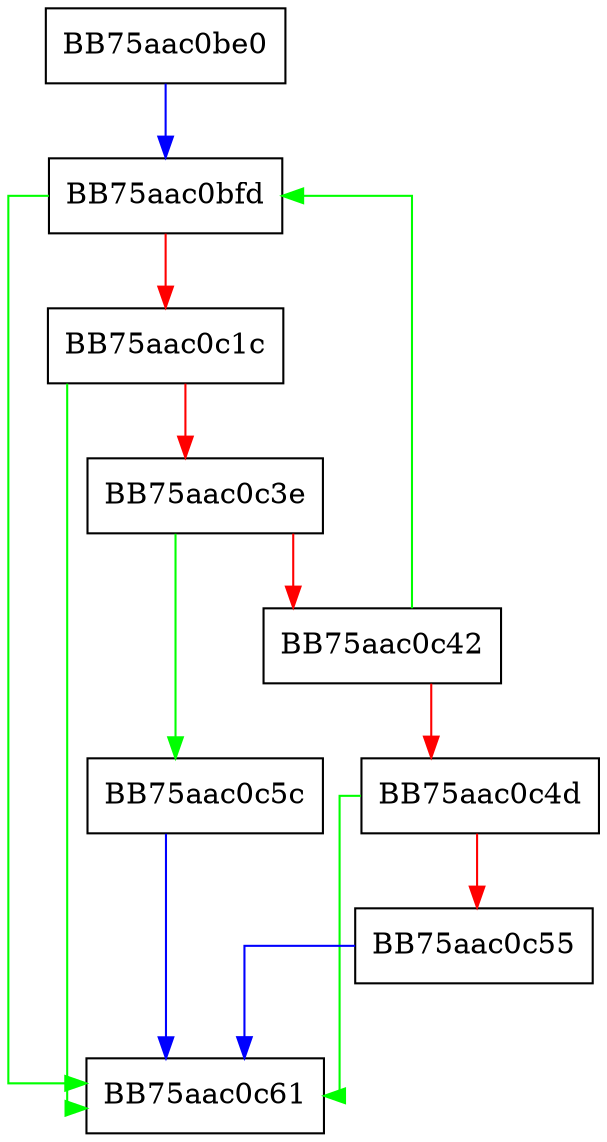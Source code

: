 digraph GetVarNumberFirstBitIsStop {
  node [shape="box"];
  graph [splines=ortho];
  BB75aac0be0 -> BB75aac0bfd [color="blue"];
  BB75aac0bfd -> BB75aac0c61 [color="green"];
  BB75aac0bfd -> BB75aac0c1c [color="red"];
  BB75aac0c1c -> BB75aac0c61 [color="green"];
  BB75aac0c1c -> BB75aac0c3e [color="red"];
  BB75aac0c3e -> BB75aac0c5c [color="green"];
  BB75aac0c3e -> BB75aac0c42 [color="red"];
  BB75aac0c42 -> BB75aac0bfd [color="green"];
  BB75aac0c42 -> BB75aac0c4d [color="red"];
  BB75aac0c4d -> BB75aac0c61 [color="green"];
  BB75aac0c4d -> BB75aac0c55 [color="red"];
  BB75aac0c55 -> BB75aac0c61 [color="blue"];
  BB75aac0c5c -> BB75aac0c61 [color="blue"];
}